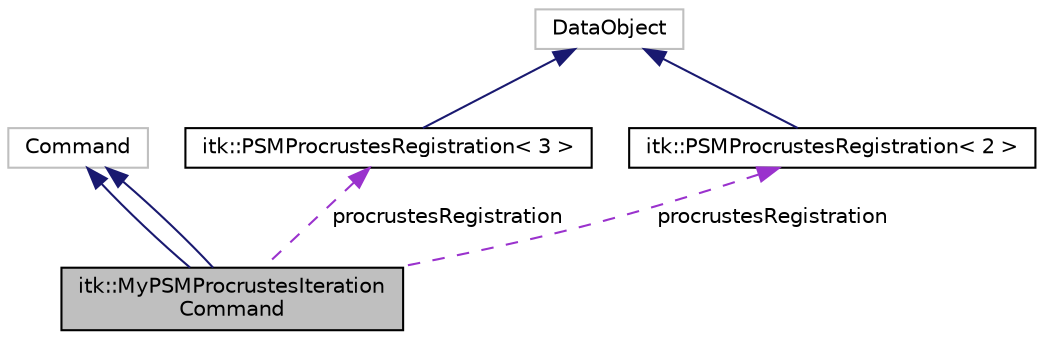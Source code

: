 digraph "itk::MyPSMProcrustesIterationCommand"
{
  edge [fontname="Helvetica",fontsize="10",labelfontname="Helvetica",labelfontsize="10"];
  node [fontname="Helvetica",fontsize="10",shape=record];
  Node1 [label="itk::MyPSMProcrustesIteration\lCommand",height=0.2,width=0.4,color="black", fillcolor="grey75", style="filled", fontcolor="black"];
  Node2 -> Node1 [dir="back",color="midnightblue",fontsize="10",style="solid",fontname="Helvetica"];
  Node2 [label="Command",height=0.2,width=0.4,color="grey75", fillcolor="white", style="filled"];
  Node2 -> Node1 [dir="back",color="midnightblue",fontsize="10",style="solid",fontname="Helvetica"];
  Node3 -> Node1 [dir="back",color="darkorchid3",fontsize="10",style="dashed",label=" procrustesRegistration" ,fontname="Helvetica"];
  Node3 [label="itk::PSMProcrustesRegistration\< 3 \>",height=0.2,width=0.4,color="black", fillcolor="white", style="filled",URL="$classitk_1_1_p_s_m_procrustes_registration.html"];
  Node4 -> Node3 [dir="back",color="midnightblue",fontsize="10",style="solid",fontname="Helvetica"];
  Node4 [label="DataObject",height=0.2,width=0.4,color="grey75", fillcolor="white", style="filled"];
  Node5 -> Node1 [dir="back",color="darkorchid3",fontsize="10",style="dashed",label=" procrustesRegistration" ,fontname="Helvetica"];
  Node5 [label="itk::PSMProcrustesRegistration\< 2 \>",height=0.2,width=0.4,color="black", fillcolor="white", style="filled",URL="$classitk_1_1_p_s_m_procrustes_registration.html"];
  Node4 -> Node5 [dir="back",color="midnightblue",fontsize="10",style="solid",fontname="Helvetica"];
}
